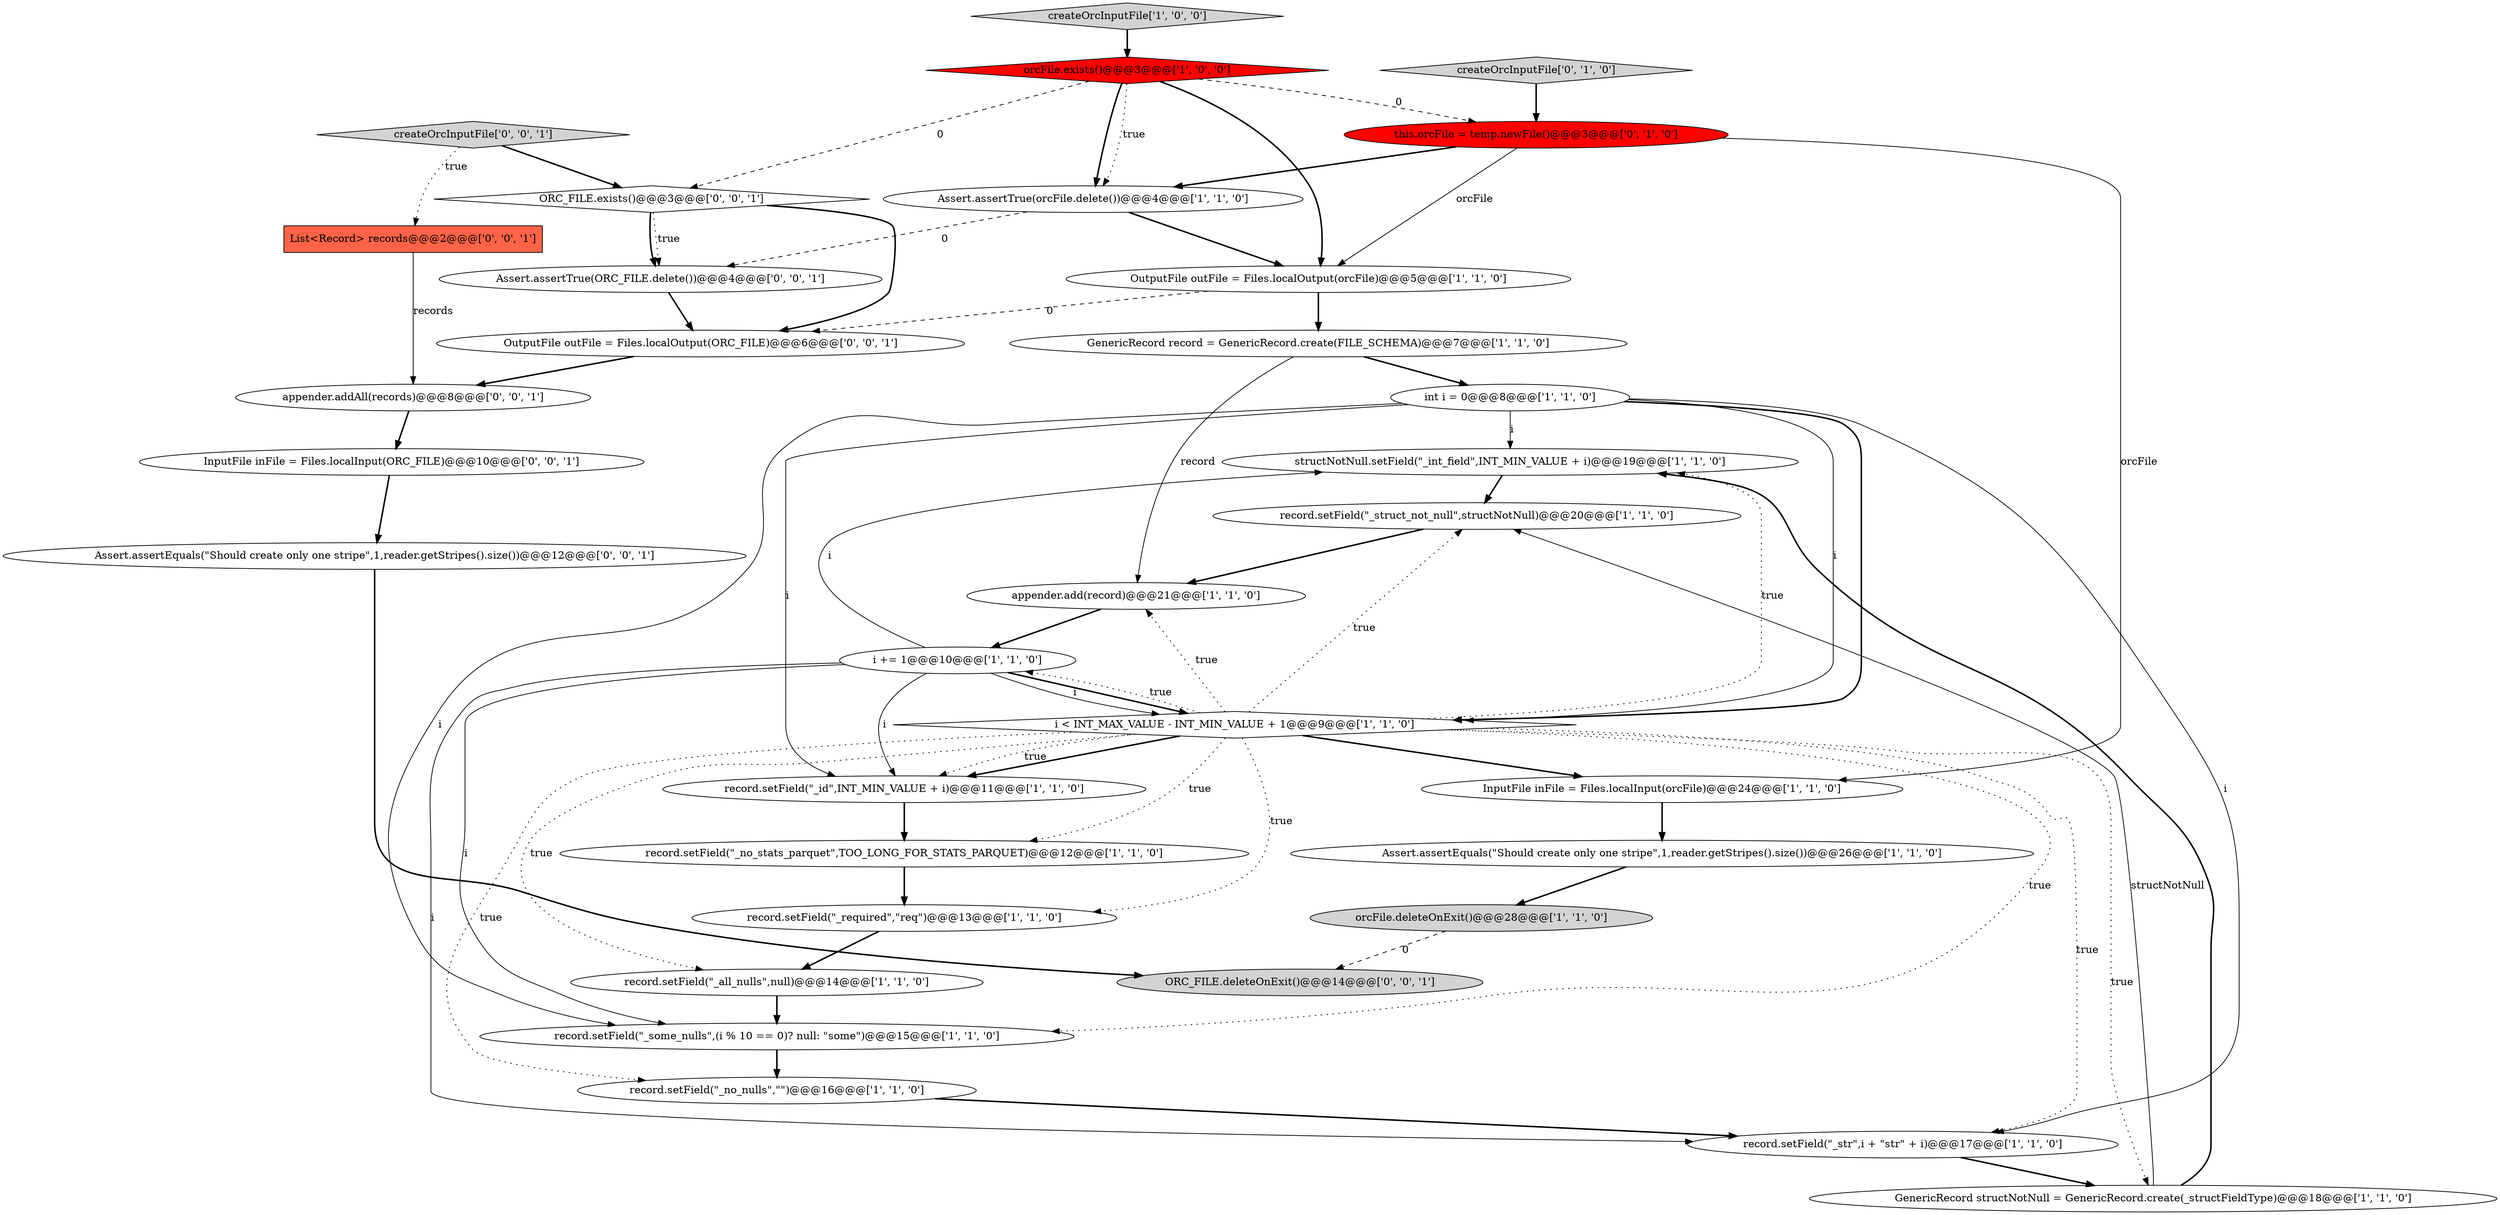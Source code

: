 digraph {
32 [style = filled, label = "Assert.assertTrue(ORC_FILE.delete())@@@4@@@['0', '0', '1']", fillcolor = white, shape = ellipse image = "AAA0AAABBB3BBB"];
24 [style = filled, label = "ORC_FILE.deleteOnExit()@@@14@@@['0', '0', '1']", fillcolor = lightgray, shape = ellipse image = "AAA0AAABBB3BBB"];
27 [style = filled, label = "createOrcInputFile['0', '0', '1']", fillcolor = lightgray, shape = diamond image = "AAA0AAABBB3BBB"];
30 [style = filled, label = "Assert.assertEquals(\"Should create only one stripe\",1,reader.getStripes().size())@@@12@@@['0', '0', '1']", fillcolor = white, shape = ellipse image = "AAA0AAABBB3BBB"];
17 [style = filled, label = "record.setField(\"_all_nulls\",null)@@@14@@@['1', '1', '0']", fillcolor = white, shape = ellipse image = "AAA0AAABBB1BBB"];
21 [style = filled, label = "record.setField(\"_required\",\"req\")@@@13@@@['1', '1', '0']", fillcolor = white, shape = ellipse image = "AAA0AAABBB1BBB"];
8 [style = filled, label = "int i = 0@@@8@@@['1', '1', '0']", fillcolor = white, shape = ellipse image = "AAA0AAABBB1BBB"];
6 [style = filled, label = "structNotNull.setField(\"_int_field\",INT_MIN_VALUE + i)@@@19@@@['1', '1', '0']", fillcolor = white, shape = ellipse image = "AAA0AAABBB1BBB"];
23 [style = filled, label = "createOrcInputFile['0', '1', '0']", fillcolor = lightgray, shape = diamond image = "AAA0AAABBB2BBB"];
5 [style = filled, label = "GenericRecord record = GenericRecord.create(FILE_SCHEMA)@@@7@@@['1', '1', '0']", fillcolor = white, shape = ellipse image = "AAA0AAABBB1BBB"];
1 [style = filled, label = "orcFile.exists()@@@3@@@['1', '0', '0']", fillcolor = red, shape = diamond image = "AAA1AAABBB1BBB"];
28 [style = filled, label = "OutputFile outFile = Files.localOutput(ORC_FILE)@@@6@@@['0', '0', '1']", fillcolor = white, shape = ellipse image = "AAA0AAABBB3BBB"];
4 [style = filled, label = "createOrcInputFile['1', '0', '0']", fillcolor = lightgray, shape = diamond image = "AAA0AAABBB1BBB"];
31 [style = filled, label = "appender.addAll(records)@@@8@@@['0', '0', '1']", fillcolor = white, shape = ellipse image = "AAA0AAABBB3BBB"];
29 [style = filled, label = "ORC_FILE.exists()@@@3@@@['0', '0', '1']", fillcolor = white, shape = diamond image = "AAA0AAABBB3BBB"];
22 [style = filled, label = "this.orcFile = temp.newFile()@@@3@@@['0', '1', '0']", fillcolor = red, shape = ellipse image = "AAA1AAABBB2BBB"];
15 [style = filled, label = "i < INT_MAX_VALUE - INT_MIN_VALUE + 1@@@9@@@['1', '1', '0']", fillcolor = white, shape = diamond image = "AAA0AAABBB1BBB"];
16 [style = filled, label = "record.setField(\"_some_nulls\",(i % 10 == 0)? null: \"some\")@@@15@@@['1', '1', '0']", fillcolor = white, shape = ellipse image = "AAA0AAABBB1BBB"];
10 [style = filled, label = "i += 1@@@10@@@['1', '1', '0']", fillcolor = white, shape = ellipse image = "AAA0AAABBB1BBB"];
13 [style = filled, label = "Assert.assertTrue(orcFile.delete())@@@4@@@['1', '1', '0']", fillcolor = white, shape = ellipse image = "AAA0AAABBB1BBB"];
9 [style = filled, label = "OutputFile outFile = Files.localOutput(orcFile)@@@5@@@['1', '1', '0']", fillcolor = white, shape = ellipse image = "AAA0AAABBB1BBB"];
14 [style = filled, label = "record.setField(\"_id\",INT_MIN_VALUE + i)@@@11@@@['1', '1', '0']", fillcolor = white, shape = ellipse image = "AAA0AAABBB1BBB"];
0 [style = filled, label = "record.setField(\"_no_nulls\",\"\")@@@16@@@['1', '1', '0']", fillcolor = white, shape = ellipse image = "AAA0AAABBB1BBB"];
7 [style = filled, label = "record.setField(\"_str\",i + \"str\" + i)@@@17@@@['1', '1', '0']", fillcolor = white, shape = ellipse image = "AAA0AAABBB1BBB"];
20 [style = filled, label = "record.setField(\"_struct_not_null\",structNotNull)@@@20@@@['1', '1', '0']", fillcolor = white, shape = ellipse image = "AAA0AAABBB1BBB"];
3 [style = filled, label = "orcFile.deleteOnExit()@@@28@@@['1', '1', '0']", fillcolor = lightgray, shape = ellipse image = "AAA0AAABBB1BBB"];
2 [style = filled, label = "InputFile inFile = Files.localInput(orcFile)@@@24@@@['1', '1', '0']", fillcolor = white, shape = ellipse image = "AAA0AAABBB1BBB"];
26 [style = filled, label = "List<Record> records@@@2@@@['0', '0', '1']", fillcolor = tomato, shape = box image = "AAA0AAABBB3BBB"];
11 [style = filled, label = "record.setField(\"_no_stats_parquet\",TOO_LONG_FOR_STATS_PARQUET)@@@12@@@['1', '1', '0']", fillcolor = white, shape = ellipse image = "AAA0AAABBB1BBB"];
19 [style = filled, label = "GenericRecord structNotNull = GenericRecord.create(_structFieldType)@@@18@@@['1', '1', '0']", fillcolor = white, shape = ellipse image = "AAA0AAABBB1BBB"];
18 [style = filled, label = "Assert.assertEquals(\"Should create only one stripe\",1,reader.getStripes().size())@@@26@@@['1', '1', '0']", fillcolor = white, shape = ellipse image = "AAA0AAABBB1BBB"];
25 [style = filled, label = "InputFile inFile = Files.localInput(ORC_FILE)@@@10@@@['0', '0', '1']", fillcolor = white, shape = ellipse image = "AAA0AAABBB3BBB"];
12 [style = filled, label = "appender.add(record)@@@21@@@['1', '1', '0']", fillcolor = white, shape = ellipse image = "AAA0AAABBB1BBB"];
5->8 [style = bold, label=""];
18->3 [style = bold, label=""];
30->24 [style = bold, label=""];
15->2 [style = bold, label=""];
16->0 [style = bold, label=""];
31->25 [style = bold, label=""];
8->15 [style = bold, label=""];
10->15 [style = bold, label=""];
15->14 [style = bold, label=""];
8->16 [style = solid, label="i"];
8->15 [style = solid, label="i"];
27->26 [style = dotted, label="true"];
25->30 [style = bold, label=""];
28->31 [style = bold, label=""];
11->21 [style = bold, label=""];
9->28 [style = dashed, label="0"];
3->24 [style = dashed, label="0"];
5->12 [style = solid, label="record"];
1->29 [style = dashed, label="0"];
15->20 [style = dotted, label="true"];
2->18 [style = bold, label=""];
15->10 [style = dotted, label="true"];
22->9 [style = solid, label="orcFile"];
15->21 [style = dotted, label="true"];
15->14 [style = dotted, label="true"];
15->16 [style = dotted, label="true"];
15->7 [style = dotted, label="true"];
15->0 [style = dotted, label="true"];
19->6 [style = bold, label=""];
22->2 [style = solid, label="orcFile"];
1->13 [style = bold, label=""];
10->6 [style = solid, label="i"];
1->9 [style = bold, label=""];
1->22 [style = dashed, label="0"];
0->7 [style = bold, label=""];
13->32 [style = dashed, label="0"];
15->17 [style = dotted, label="true"];
29->28 [style = bold, label=""];
1->13 [style = dotted, label="true"];
6->20 [style = bold, label=""];
12->10 [style = bold, label=""];
23->22 [style = bold, label=""];
10->16 [style = solid, label="i"];
10->15 [style = solid, label="i"];
8->14 [style = solid, label="i"];
26->31 [style = solid, label="records"];
15->19 [style = dotted, label="true"];
15->6 [style = dotted, label="true"];
29->32 [style = bold, label=""];
20->12 [style = bold, label=""];
15->11 [style = dotted, label="true"];
9->5 [style = bold, label=""];
15->12 [style = dotted, label="true"];
4->1 [style = bold, label=""];
13->9 [style = bold, label=""];
27->29 [style = bold, label=""];
10->14 [style = solid, label="i"];
10->7 [style = solid, label="i"];
8->7 [style = solid, label="i"];
14->11 [style = bold, label=""];
21->17 [style = bold, label=""];
29->32 [style = dotted, label="true"];
7->19 [style = bold, label=""];
32->28 [style = bold, label=""];
22->13 [style = bold, label=""];
17->16 [style = bold, label=""];
8->6 [style = solid, label="i"];
19->20 [style = solid, label="structNotNull"];
}
